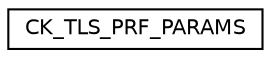 digraph "Graphical Class Hierarchy"
{
  edge [fontname="Helvetica",fontsize="10",labelfontname="Helvetica",labelfontsize="10"];
  node [fontname="Helvetica",fontsize="10",shape=record];
  rankdir="LR";
  Node0 [label="CK_TLS_PRF_PARAMS",height=0.2,width=0.4,color="black", fillcolor="white", style="filled",URL="$struct_c_k___t_l_s___p_r_f___p_a_r_a_m_s.html"];
}
